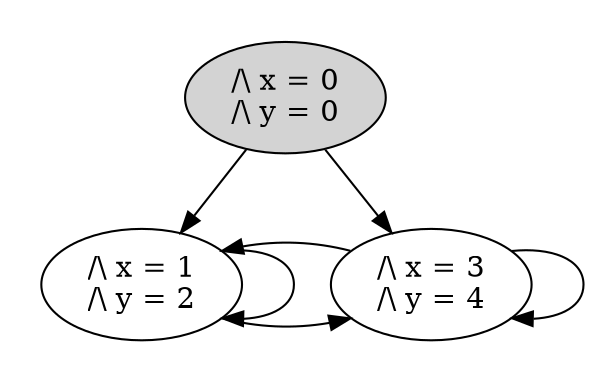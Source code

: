 strict digraph DiskGraph {
nodesep=0.35;
subgraph cluster_graph {
color="white";
1317622219392791164 [label="/\\ x = 0\n/\\ y = 0",style = filled]
1317622219392791164 -> -6107334885006858218 [label="",color="black",fontcolor="black"];
-6107334885006858218 [label="/\\ x = 1\n/\\ y = 2"];
1317622219392791164 -> 7745816095761824694 [label="",color="black",fontcolor="black"];
7745816095761824694 [label="/\\ x = 3\n/\\ y = 4"];
-6107334885006858218 -> -6107334885006858218 [label="",color="black",fontcolor="black"];
-6107334885006858218 -> 7745816095761824694 [label="",color="black",fontcolor="black"];
7745816095761824694 -> -6107334885006858218 [label="",color="black",fontcolor="black"];
7745816095761824694 -> 7745816095761824694 [label="",color="black",fontcolor="black"];
{rank = same; 1317622219392791164;}
{rank = same; 7745816095761824694;-6107334885006858218;}
}
}
